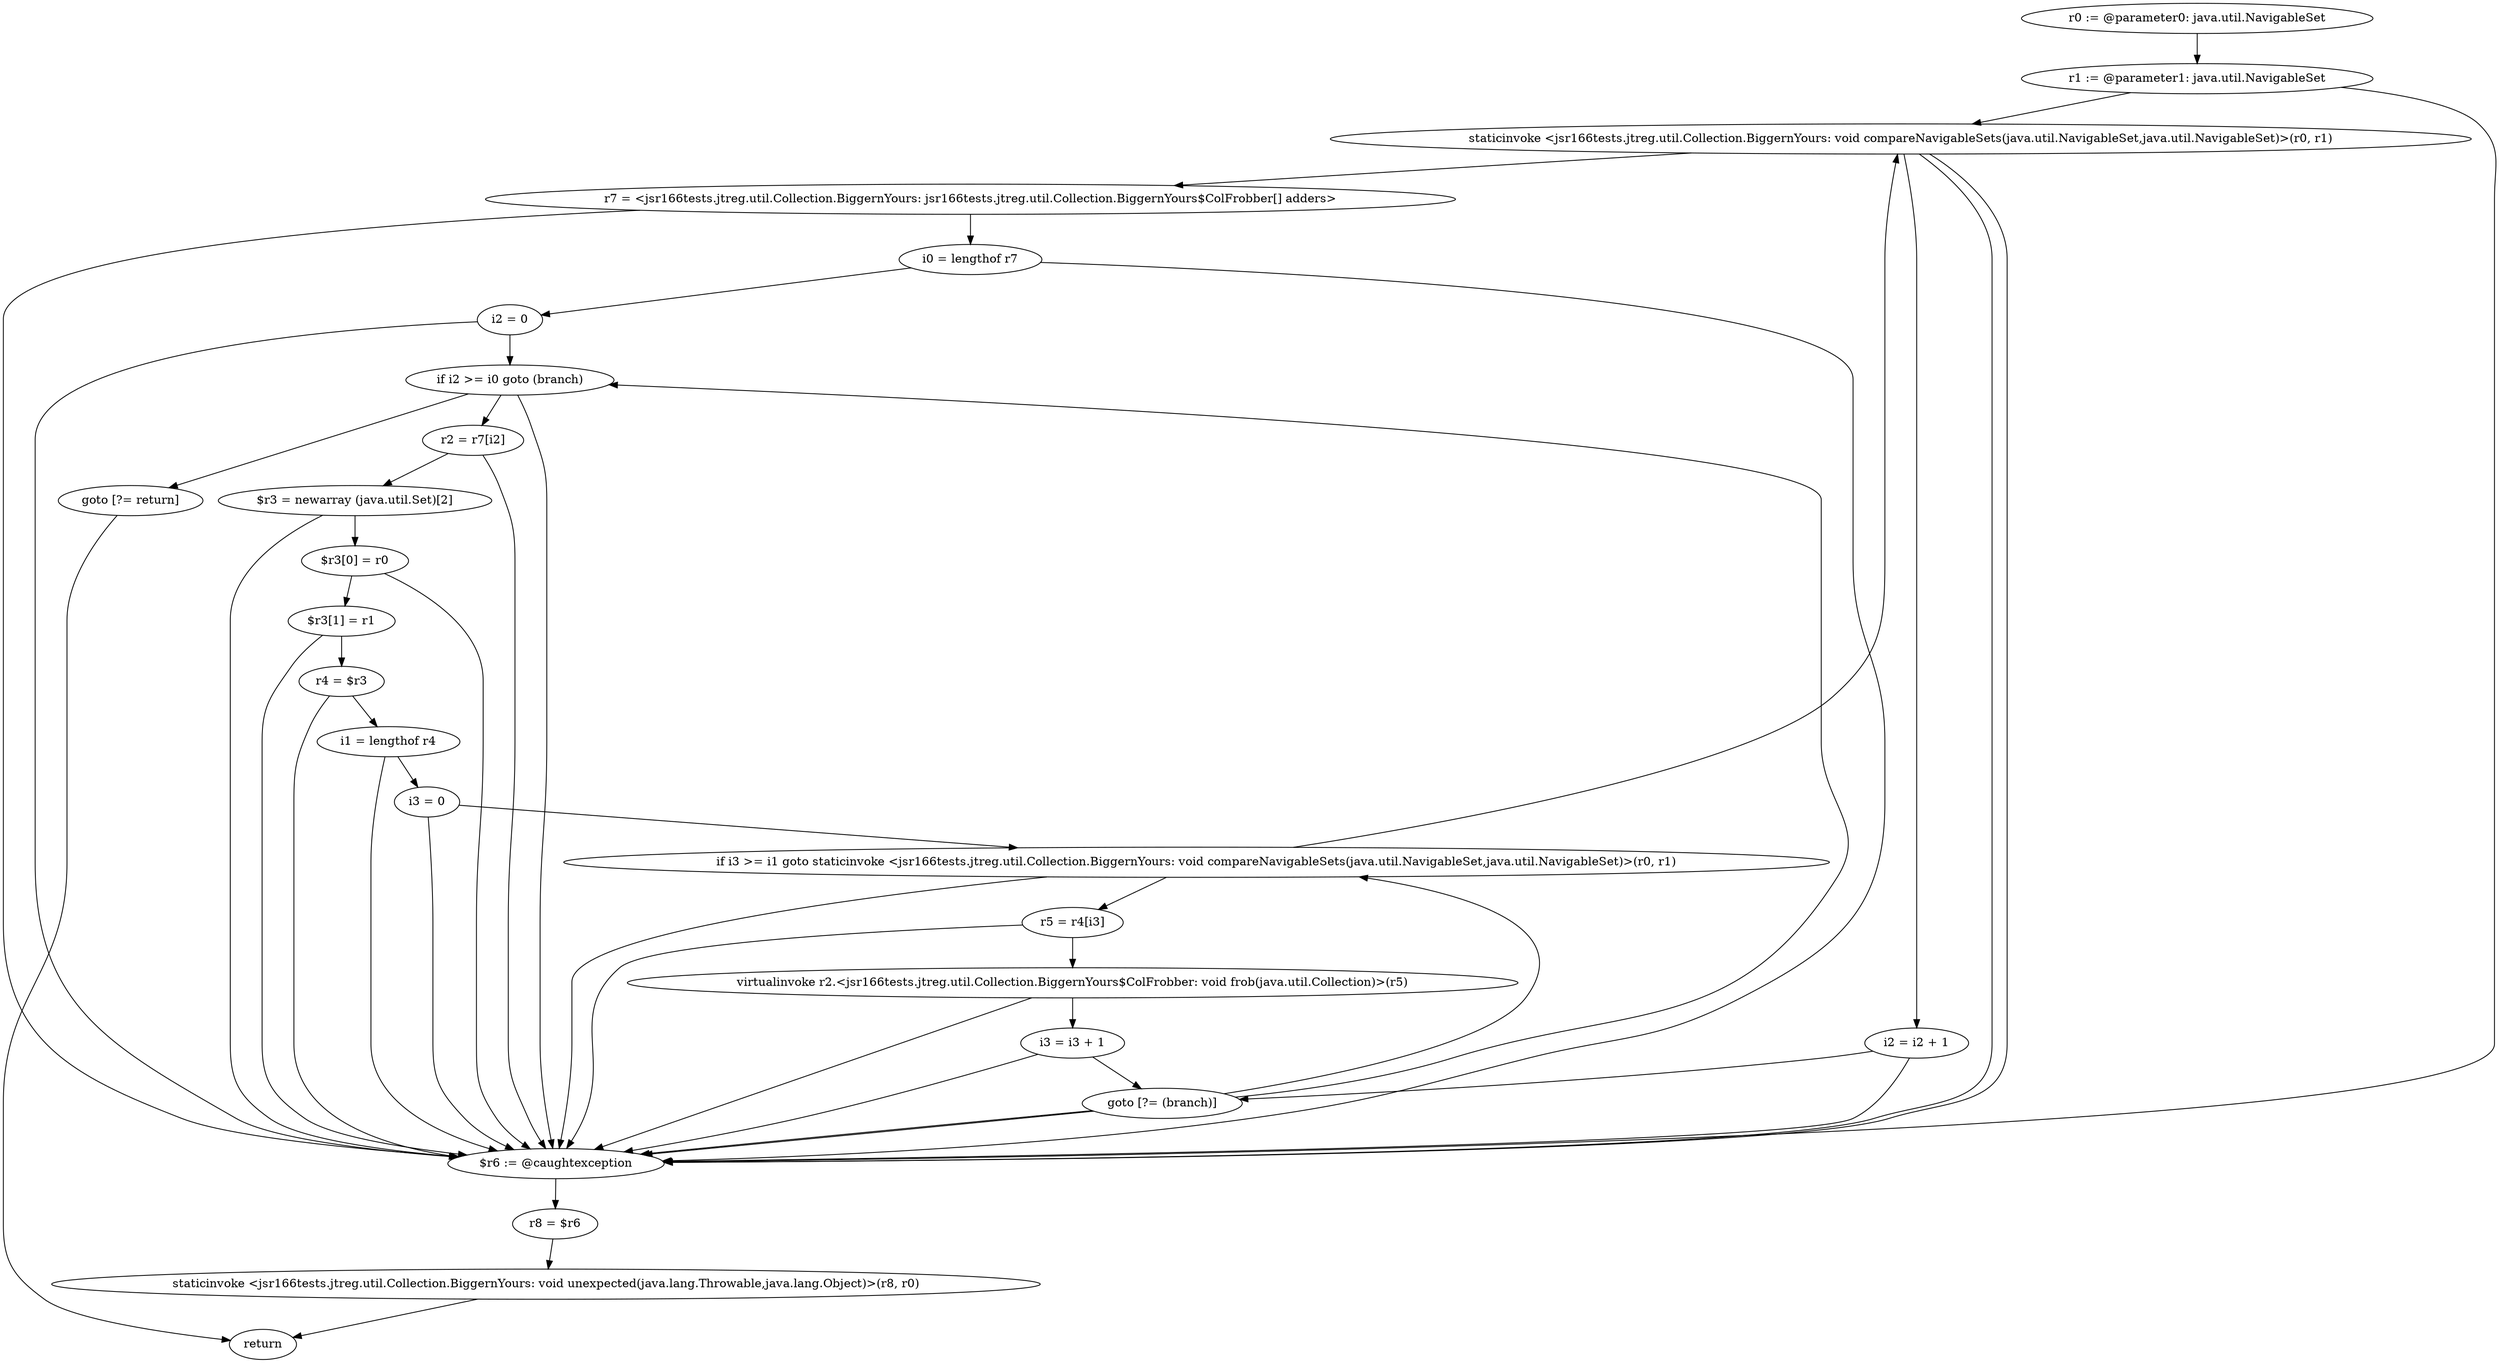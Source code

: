 digraph "unitGraph" {
    "r0 := @parameter0: java.util.NavigableSet"
    "r1 := @parameter1: java.util.NavigableSet"
    "staticinvoke <jsr166tests.jtreg.util.Collection.BiggernYours: void compareNavigableSets(java.util.NavigableSet,java.util.NavigableSet)>(r0, r1)"
    "r7 = <jsr166tests.jtreg.util.Collection.BiggernYours: jsr166tests.jtreg.util.Collection.BiggernYours$ColFrobber[] adders>"
    "i0 = lengthof r7"
    "i2 = 0"
    "if i2 >= i0 goto (branch)"
    "r2 = r7[i2]"
    "$r3 = newarray (java.util.Set)[2]"
    "$r3[0] = r0"
    "$r3[1] = r1"
    "r4 = $r3"
    "i1 = lengthof r4"
    "i3 = 0"
    "if i3 >= i1 goto staticinvoke <jsr166tests.jtreg.util.Collection.BiggernYours: void compareNavigableSets(java.util.NavigableSet,java.util.NavigableSet)>(r0, r1)"
    "r5 = r4[i3]"
    "virtualinvoke r2.<jsr166tests.jtreg.util.Collection.BiggernYours$ColFrobber: void frob(java.util.Collection)>(r5)"
    "i3 = i3 + 1"
    "goto [?= (branch)]"
    "i2 = i2 + 1"
    "goto [?= return]"
    "$r6 := @caughtexception"
    "r8 = $r6"
    "staticinvoke <jsr166tests.jtreg.util.Collection.BiggernYours: void unexpected(java.lang.Throwable,java.lang.Object)>(r8, r0)"
    "return"
    "r0 := @parameter0: java.util.NavigableSet"->"r1 := @parameter1: java.util.NavigableSet";
    "r1 := @parameter1: java.util.NavigableSet"->"staticinvoke <jsr166tests.jtreg.util.Collection.BiggernYours: void compareNavigableSets(java.util.NavigableSet,java.util.NavigableSet)>(r0, r1)";
    "r1 := @parameter1: java.util.NavigableSet"->"$r6 := @caughtexception";
    "staticinvoke <jsr166tests.jtreg.util.Collection.BiggernYours: void compareNavigableSets(java.util.NavigableSet,java.util.NavigableSet)>(r0, r1)"->"r7 = <jsr166tests.jtreg.util.Collection.BiggernYours: jsr166tests.jtreg.util.Collection.BiggernYours$ColFrobber[] adders>";
    "staticinvoke <jsr166tests.jtreg.util.Collection.BiggernYours: void compareNavigableSets(java.util.NavigableSet,java.util.NavigableSet)>(r0, r1)"->"$r6 := @caughtexception";
    "r7 = <jsr166tests.jtreg.util.Collection.BiggernYours: jsr166tests.jtreg.util.Collection.BiggernYours$ColFrobber[] adders>"->"i0 = lengthof r7";
    "r7 = <jsr166tests.jtreg.util.Collection.BiggernYours: jsr166tests.jtreg.util.Collection.BiggernYours$ColFrobber[] adders>"->"$r6 := @caughtexception";
    "i0 = lengthof r7"->"i2 = 0";
    "i0 = lengthof r7"->"$r6 := @caughtexception";
    "i2 = 0"->"if i2 >= i0 goto (branch)";
    "i2 = 0"->"$r6 := @caughtexception";
    "if i2 >= i0 goto (branch)"->"r2 = r7[i2]";
    "if i2 >= i0 goto (branch)"->"goto [?= return]";
    "if i2 >= i0 goto (branch)"->"$r6 := @caughtexception";
    "r2 = r7[i2]"->"$r3 = newarray (java.util.Set)[2]";
    "r2 = r7[i2]"->"$r6 := @caughtexception";
    "$r3 = newarray (java.util.Set)[2]"->"$r3[0] = r0";
    "$r3 = newarray (java.util.Set)[2]"->"$r6 := @caughtexception";
    "$r3[0] = r0"->"$r3[1] = r1";
    "$r3[0] = r0"->"$r6 := @caughtexception";
    "$r3[1] = r1"->"r4 = $r3";
    "$r3[1] = r1"->"$r6 := @caughtexception";
    "r4 = $r3"->"i1 = lengthof r4";
    "r4 = $r3"->"$r6 := @caughtexception";
    "i1 = lengthof r4"->"i3 = 0";
    "i1 = lengthof r4"->"$r6 := @caughtexception";
    "i3 = 0"->"if i3 >= i1 goto staticinvoke <jsr166tests.jtreg.util.Collection.BiggernYours: void compareNavigableSets(java.util.NavigableSet,java.util.NavigableSet)>(r0, r1)";
    "i3 = 0"->"$r6 := @caughtexception";
    "if i3 >= i1 goto staticinvoke <jsr166tests.jtreg.util.Collection.BiggernYours: void compareNavigableSets(java.util.NavigableSet,java.util.NavigableSet)>(r0, r1)"->"r5 = r4[i3]";
    "if i3 >= i1 goto staticinvoke <jsr166tests.jtreg.util.Collection.BiggernYours: void compareNavigableSets(java.util.NavigableSet,java.util.NavigableSet)>(r0, r1)"->"staticinvoke <jsr166tests.jtreg.util.Collection.BiggernYours: void compareNavigableSets(java.util.NavigableSet,java.util.NavigableSet)>(r0, r1)";
    "if i3 >= i1 goto staticinvoke <jsr166tests.jtreg.util.Collection.BiggernYours: void compareNavigableSets(java.util.NavigableSet,java.util.NavigableSet)>(r0, r1)"->"$r6 := @caughtexception";
    "r5 = r4[i3]"->"virtualinvoke r2.<jsr166tests.jtreg.util.Collection.BiggernYours$ColFrobber: void frob(java.util.Collection)>(r5)";
    "r5 = r4[i3]"->"$r6 := @caughtexception";
    "virtualinvoke r2.<jsr166tests.jtreg.util.Collection.BiggernYours$ColFrobber: void frob(java.util.Collection)>(r5)"->"i3 = i3 + 1";
    "virtualinvoke r2.<jsr166tests.jtreg.util.Collection.BiggernYours$ColFrobber: void frob(java.util.Collection)>(r5)"->"$r6 := @caughtexception";
    "i3 = i3 + 1"->"goto [?= (branch)]";
    "i3 = i3 + 1"->"$r6 := @caughtexception";
    "goto [?= (branch)]"->"if i3 >= i1 goto staticinvoke <jsr166tests.jtreg.util.Collection.BiggernYours: void compareNavigableSets(java.util.NavigableSet,java.util.NavigableSet)>(r0, r1)";
    "goto [?= (branch)]"->"$r6 := @caughtexception";
    "staticinvoke <jsr166tests.jtreg.util.Collection.BiggernYours: void compareNavigableSets(java.util.NavigableSet,java.util.NavigableSet)>(r0, r1)"->"i2 = i2 + 1";
    "staticinvoke <jsr166tests.jtreg.util.Collection.BiggernYours: void compareNavigableSets(java.util.NavigableSet,java.util.NavigableSet)>(r0, r1)"->"$r6 := @caughtexception";
    "i2 = i2 + 1"->"goto [?= (branch)]";
    "i2 = i2 + 1"->"$r6 := @caughtexception";
    "goto [?= (branch)]"->"if i2 >= i0 goto (branch)";
    "goto [?= (branch)]"->"$r6 := @caughtexception";
    "goto [?= return]"->"return";
    "$r6 := @caughtexception"->"r8 = $r6";
    "r8 = $r6"->"staticinvoke <jsr166tests.jtreg.util.Collection.BiggernYours: void unexpected(java.lang.Throwable,java.lang.Object)>(r8, r0)";
    "staticinvoke <jsr166tests.jtreg.util.Collection.BiggernYours: void unexpected(java.lang.Throwable,java.lang.Object)>(r8, r0)"->"return";
}

